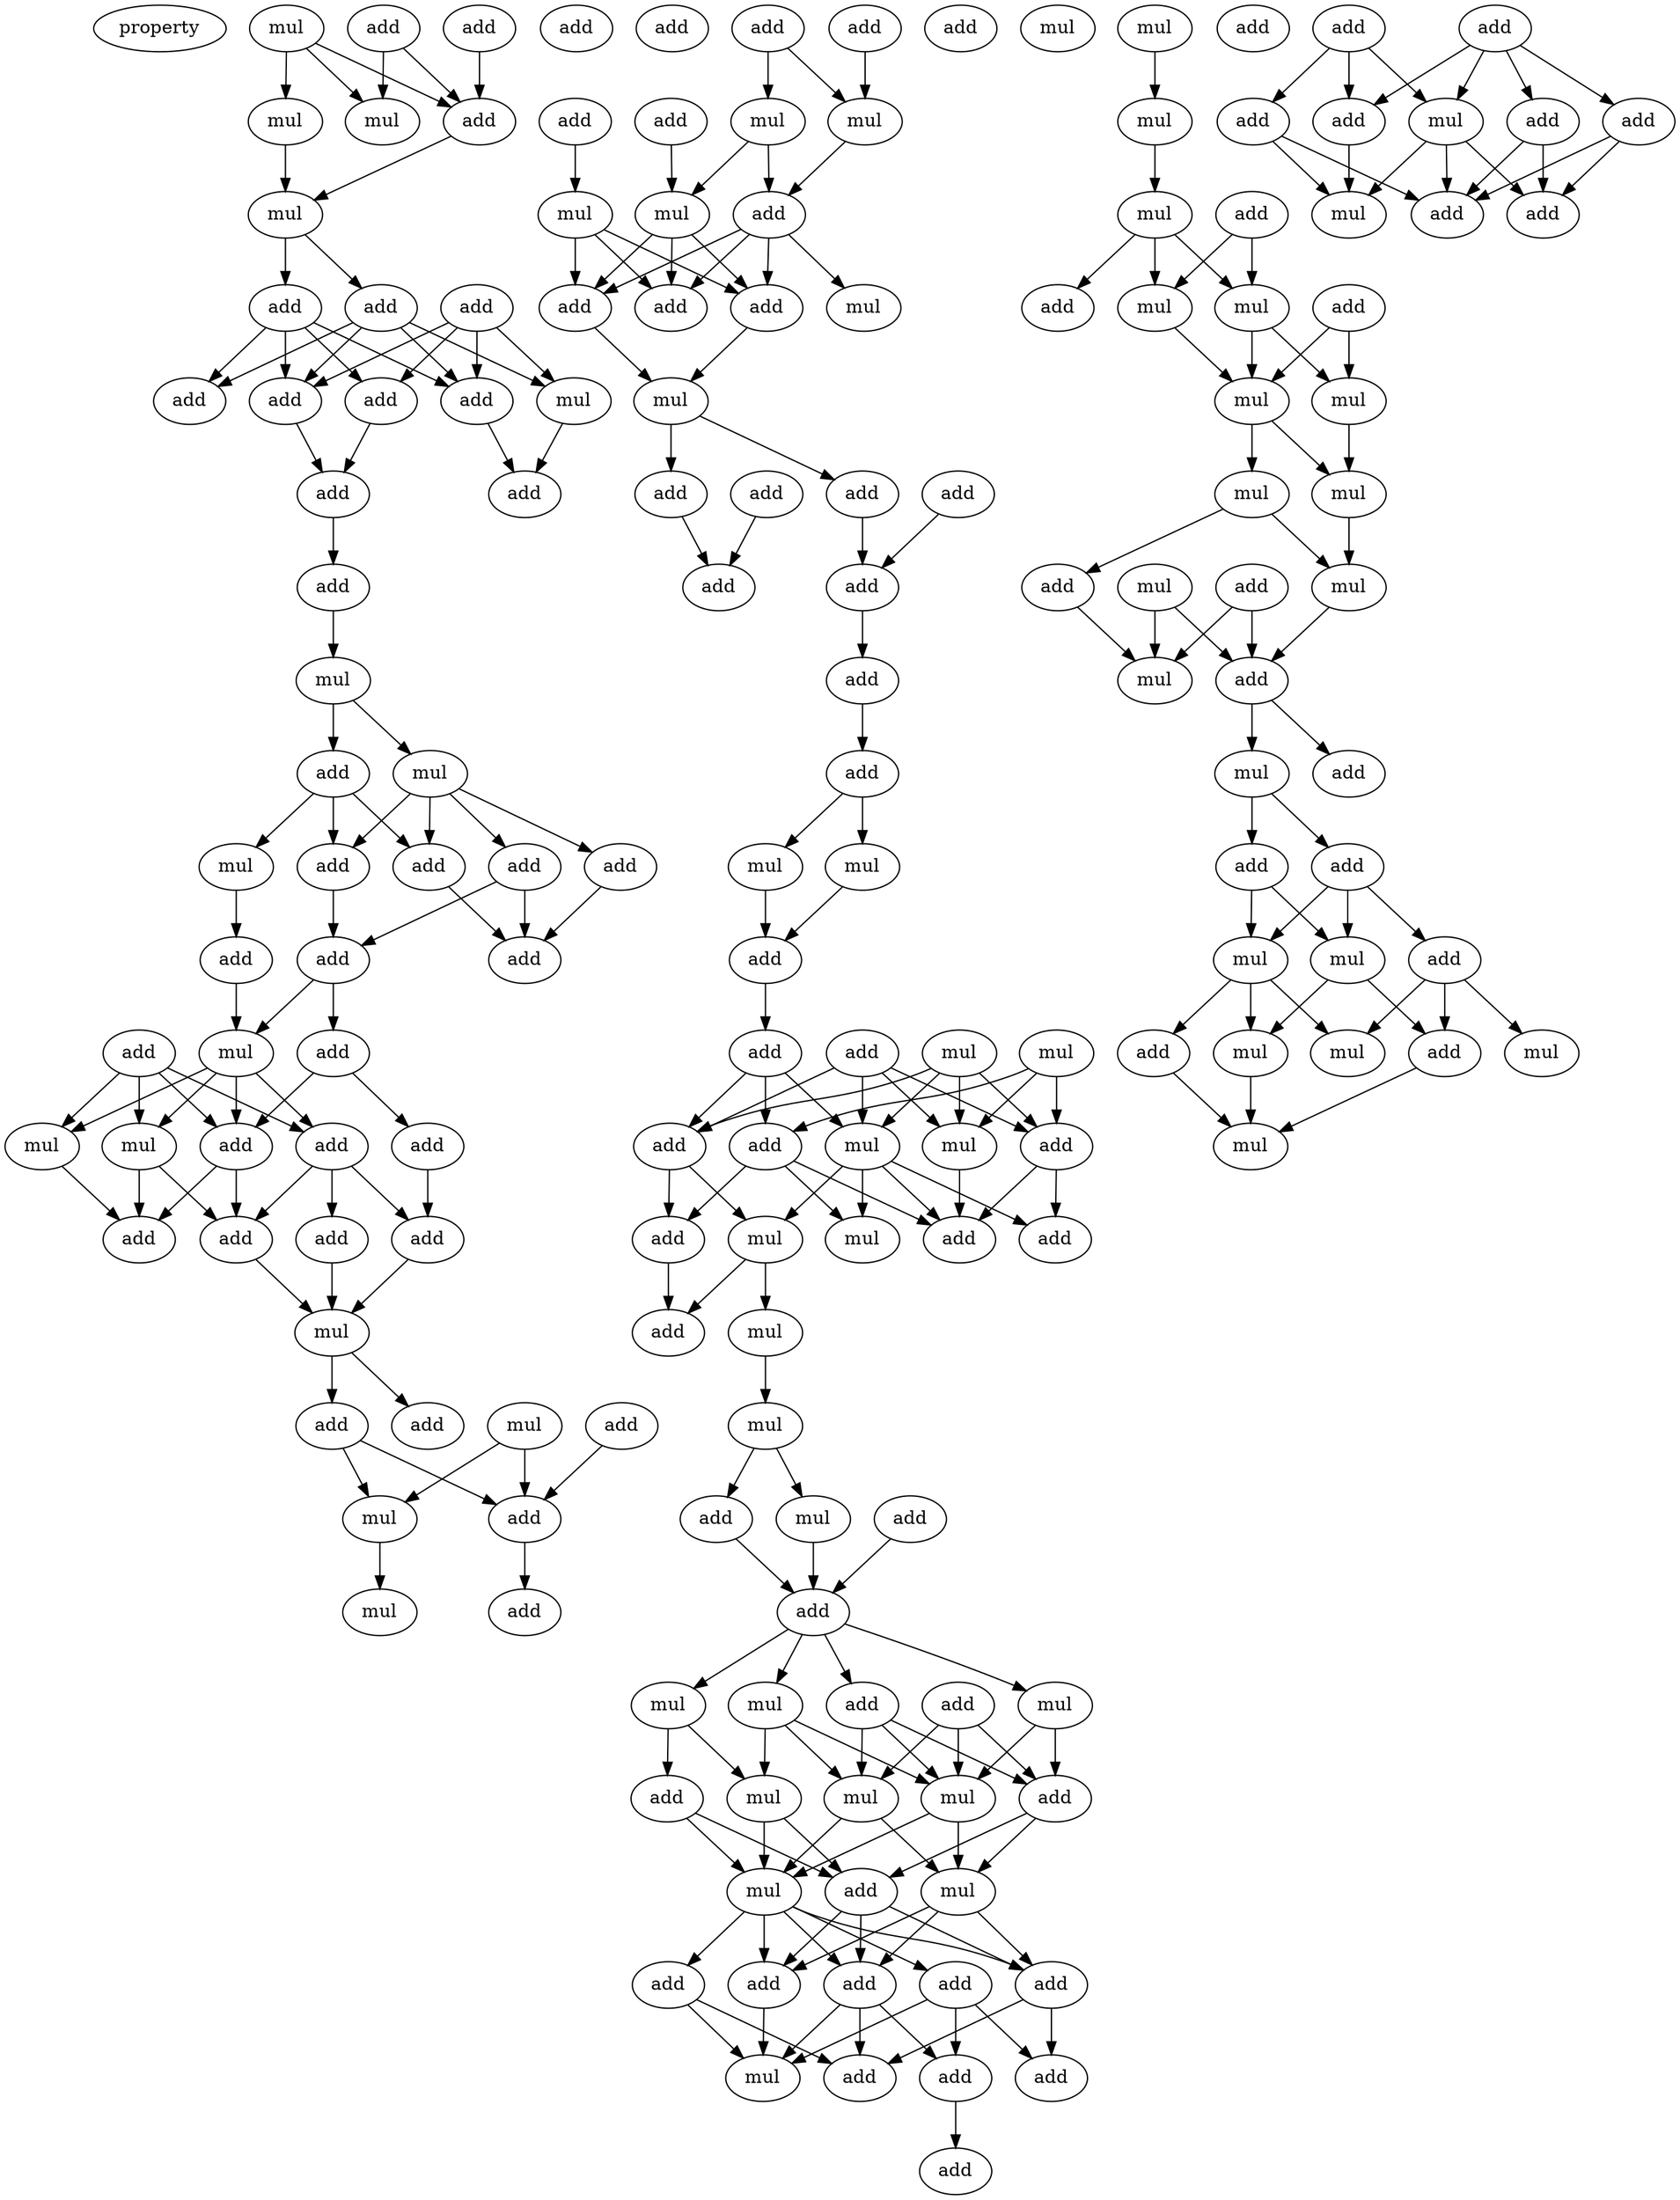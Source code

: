 digraph {
    node [fontcolor=black]
    property [mul=2,lf=1.2]
    0 [ label = mul ];
    1 [ label = add ];
    2 [ label = add ];
    3 [ label = mul ];
    4 [ label = add ];
    5 [ label = mul ];
    6 [ label = mul ];
    7 [ label = add ];
    8 [ label = add ];
    9 [ label = add ];
    10 [ label = add ];
    11 [ label = add ];
    12 [ label = add ];
    13 [ label = mul ];
    14 [ label = add ];
    15 [ label = add ];
    16 [ label = add ];
    17 [ label = add ];
    18 [ label = mul ];
    19 [ label = mul ];
    20 [ label = add ];
    21 [ label = mul ];
    22 [ label = add ];
    23 [ label = add ];
    24 [ label = add ];
    25 [ label = add ];
    26 [ label = add ];
    27 [ label = add ];
    28 [ label = add ];
    29 [ label = add ];
    30 [ label = mul ];
    31 [ label = add ];
    32 [ label = add ];
    33 [ label = mul ];
    34 [ label = mul ];
    35 [ label = add ];
    36 [ label = add ];
    37 [ label = add ];
    38 [ label = add ];
    39 [ label = add ];
    40 [ label = add ];
    41 [ label = mul ];
    42 [ label = add ];
    43 [ label = add ];
    44 [ label = mul ];
    45 [ label = add ];
    46 [ label = add ];
    47 [ label = mul ];
    48 [ label = add ];
    49 [ label = add ];
    50 [ label = mul ];
    51 [ label = add ];
    52 [ label = add ];
    53 [ label = add ];
    54 [ label = mul ];
    55 [ label = add ];
    56 [ label = mul ];
    57 [ label = add ];
    58 [ label = mul ];
    59 [ label = mul ];
    60 [ label = add ];
    61 [ label = add ];
    62 [ label = add ];
    63 [ label = mul ];
    64 [ label = add ];
    65 [ label = mul ];
    66 [ label = add ];
    67 [ label = add ];
    68 [ label = add ];
    69 [ label = add ];
    70 [ label = add ];
    71 [ label = add ];
    72 [ label = add ];
    73 [ label = add ];
    74 [ label = add ];
    75 [ label = mul ];
    76 [ label = mul ];
    77 [ label = mul ];
    78 [ label = add ];
    79 [ label = add ];
    80 [ label = mul ];
    81 [ label = mul ];
    82 [ label = add ];
    83 [ label = add ];
    84 [ label = add ];
    85 [ label = mul ];
    86 [ label = mul ];
    87 [ label = add ];
    88 [ label = add ];
    89 [ label = mul ];
    90 [ label = mul ];
    91 [ label = add ];
    92 [ label = add ];
    93 [ label = add ];
    94 [ label = mul ];
    95 [ label = mul ];
    96 [ label = mul ];
    97 [ label = add ];
    98 [ label = add ];
    99 [ label = add ];
    100 [ label = mul ];
    101 [ label = mul ];
    102 [ label = add ];
    103 [ label = mul ];
    104 [ label = add ];
    105 [ label = mul ];
    106 [ label = mul ];
    107 [ label = add ];
    108 [ label = add ];
    109 [ label = mul ];
    110 [ label = mul ];
    111 [ label = mul ];
    112 [ label = add ];
    113 [ label = add ];
    114 [ label = add ];
    115 [ label = add ];
    116 [ label = add ];
    117 [ label = add ];
    118 [ label = add ];
    119 [ label = mul ];
    120 [ label = add ];
    121 [ label = add ];
    122 [ label = add ];
    123 [ label = mul ];
    124 [ label = mul ];
    125 [ label = add ];
    126 [ label = mul ];
    127 [ label = add ];
    128 [ label = mul ];
    129 [ label = mul ];
    130 [ label = add ];
    131 [ label = add ];
    132 [ label = mul ];
    133 [ label = mul ];
    134 [ label = mul ];
    135 [ label = mul ];
    136 [ label = mul ];
    137 [ label = add ];
    138 [ label = add ];
    139 [ label = mul ];
    140 [ label = add ];
    141 [ label = mul ];
    142 [ label = mul ];
    143 [ label = add ];
    144 [ label = add ];
    145 [ label = add ];
    146 [ label = mul ];
    147 [ label = add ];
    148 [ label = mul ];
    149 [ label = mul ];
    150 [ label = add ];
    151 [ label = mul ];
    152 [ label = add ];
    153 [ label = mul ];
    154 [ label = mul ];
    155 [ label = add ];
    156 [ label = add ];
    157 [ label = add ];
    158 [ label = add ];
    159 [ label = mul ];
    160 [ label = add ];
    161 [ label = add ];
    162 [ label = add ];
    163 [ label = mul ];
    164 [ label = add ];
    0 -> 3 [ name = 0 ];
    0 -> 4 [ name = 1 ];
    0 -> 5 [ name = 2 ];
    1 -> 3 [ name = 3 ];
    1 -> 4 [ name = 4 ];
    2 -> 4 [ name = 5 ];
    4 -> 6 [ name = 6 ];
    5 -> 6 [ name = 7 ];
    6 -> 7 [ name = 8 ];
    6 -> 8 [ name = 9 ];
    7 -> 10 [ name = 10 ];
    7 -> 12 [ name = 11 ];
    7 -> 13 [ name = 12 ];
    7 -> 14 [ name = 13 ];
    8 -> 10 [ name = 14 ];
    8 -> 11 [ name = 15 ];
    8 -> 12 [ name = 16 ];
    8 -> 14 [ name = 17 ];
    9 -> 10 [ name = 18 ];
    9 -> 11 [ name = 19 ];
    9 -> 13 [ name = 20 ];
    9 -> 14 [ name = 21 ];
    10 -> 15 [ name = 22 ];
    11 -> 15 [ name = 23 ];
    13 -> 16 [ name = 24 ];
    14 -> 16 [ name = 25 ];
    15 -> 17 [ name = 26 ];
    17 -> 18 [ name = 27 ];
    18 -> 19 [ name = 28 ];
    18 -> 20 [ name = 29 ];
    19 -> 22 [ name = 30 ];
    19 -> 23 [ name = 31 ];
    19 -> 24 [ name = 32 ];
    19 -> 25 [ name = 33 ];
    20 -> 21 [ name = 34 ];
    20 -> 22 [ name = 35 ];
    20 -> 23 [ name = 36 ];
    21 -> 26 [ name = 37 ];
    22 -> 27 [ name = 38 ];
    23 -> 28 [ name = 39 ];
    24 -> 28 [ name = 40 ];
    25 -> 27 [ name = 41 ];
    25 -> 28 [ name = 42 ];
    26 -> 30 [ name = 43 ];
    27 -> 30 [ name = 44 ];
    27 -> 31 [ name = 45 ];
    29 -> 33 [ name = 46 ];
    29 -> 34 [ name = 47 ];
    29 -> 35 [ name = 48 ];
    29 -> 36 [ name = 49 ];
    30 -> 33 [ name = 50 ];
    30 -> 34 [ name = 51 ];
    30 -> 35 [ name = 52 ];
    30 -> 36 [ name = 53 ];
    31 -> 32 [ name = 54 ];
    31 -> 36 [ name = 55 ];
    32 -> 37 [ name = 56 ];
    33 -> 39 [ name = 57 ];
    33 -> 40 [ name = 58 ];
    34 -> 40 [ name = 59 ];
    35 -> 37 [ name = 60 ];
    35 -> 38 [ name = 61 ];
    35 -> 39 [ name = 62 ];
    36 -> 39 [ name = 63 ];
    36 -> 40 [ name = 64 ];
    37 -> 41 [ name = 65 ];
    38 -> 41 [ name = 66 ];
    39 -> 41 [ name = 67 ];
    41 -> 42 [ name = 68 ];
    41 -> 45 [ name = 69 ];
    42 -> 46 [ name = 70 ];
    42 -> 47 [ name = 71 ];
    43 -> 46 [ name = 72 ];
    44 -> 46 [ name = 73 ];
    44 -> 47 [ name = 74 ];
    46 -> 49 [ name = 75 ];
    47 -> 50 [ name = 76 ];
    52 -> 54 [ name = 77 ];
    53 -> 54 [ name = 78 ];
    53 -> 56 [ name = 79 ];
    54 -> 60 [ name = 80 ];
    55 -> 59 [ name = 81 ];
    56 -> 58 [ name = 82 ];
    56 -> 60 [ name = 83 ];
    57 -> 58 [ name = 84 ];
    58 -> 61 [ name = 85 ];
    58 -> 62 [ name = 86 ];
    58 -> 64 [ name = 87 ];
    59 -> 61 [ name = 88 ];
    59 -> 62 [ name = 89 ];
    59 -> 64 [ name = 90 ];
    60 -> 61 [ name = 91 ];
    60 -> 62 [ name = 92 ];
    60 -> 63 [ name = 93 ];
    60 -> 64 [ name = 94 ];
    62 -> 65 [ name = 95 ];
    64 -> 65 [ name = 96 ];
    65 -> 66 [ name = 97 ];
    65 -> 69 [ name = 98 ];
    66 -> 70 [ name = 99 ];
    67 -> 70 [ name = 100 ];
    68 -> 71 [ name = 101 ];
    69 -> 71 [ name = 102 ];
    71 -> 72 [ name = 103 ];
    72 -> 74 [ name = 104 ];
    74 -> 75 [ name = 105 ];
    74 -> 76 [ name = 106 ];
    75 -> 78 [ name = 107 ];
    76 -> 78 [ name = 108 ];
    78 -> 82 [ name = 109 ];
    79 -> 83 [ name = 110 ];
    79 -> 84 [ name = 111 ];
    79 -> 85 [ name = 112 ];
    79 -> 86 [ name = 113 ];
    80 -> 83 [ name = 114 ];
    80 -> 84 [ name = 115 ];
    80 -> 85 [ name = 116 ];
    80 -> 86 [ name = 117 ];
    81 -> 83 [ name = 118 ];
    81 -> 85 [ name = 119 ];
    81 -> 87 [ name = 120 ];
    82 -> 84 [ name = 121 ];
    82 -> 86 [ name = 122 ];
    82 -> 87 [ name = 123 ];
    83 -> 91 [ name = 124 ];
    83 -> 92 [ name = 125 ];
    84 -> 88 [ name = 126 ];
    84 -> 89 [ name = 127 ];
    85 -> 92 [ name = 128 ];
    86 -> 89 [ name = 129 ];
    86 -> 90 [ name = 130 ];
    86 -> 91 [ name = 131 ];
    86 -> 92 [ name = 132 ];
    87 -> 88 [ name = 133 ];
    87 -> 90 [ name = 134 ];
    87 -> 92 [ name = 135 ];
    88 -> 93 [ name = 136 ];
    89 -> 93 [ name = 137 ];
    89 -> 94 [ name = 138 ];
    94 -> 95 [ name = 139 ];
    95 -> 96 [ name = 140 ];
    95 -> 97 [ name = 141 ];
    96 -> 99 [ name = 142 ];
    97 -> 99 [ name = 143 ];
    98 -> 99 [ name = 144 ];
    99 -> 100 [ name = 145 ];
    99 -> 101 [ name = 146 ];
    99 -> 103 [ name = 147 ];
    99 -> 104 [ name = 148 ];
    100 -> 105 [ name = 149 ];
    100 -> 106 [ name = 150 ];
    100 -> 109 [ name = 151 ];
    101 -> 106 [ name = 152 ];
    101 -> 108 [ name = 153 ];
    102 -> 105 [ name = 154 ];
    102 -> 107 [ name = 155 ];
    102 -> 109 [ name = 156 ];
    103 -> 105 [ name = 157 ];
    103 -> 107 [ name = 158 ];
    104 -> 105 [ name = 159 ];
    104 -> 107 [ name = 160 ];
    104 -> 109 [ name = 161 ];
    105 -> 110 [ name = 162 ];
    105 -> 111 [ name = 163 ];
    106 -> 110 [ name = 164 ];
    106 -> 112 [ name = 165 ];
    107 -> 111 [ name = 166 ];
    107 -> 112 [ name = 167 ];
    108 -> 110 [ name = 168 ];
    108 -> 112 [ name = 169 ];
    109 -> 110 [ name = 170 ];
    109 -> 111 [ name = 171 ];
    110 -> 113 [ name = 172 ];
    110 -> 114 [ name = 173 ];
    110 -> 115 [ name = 174 ];
    110 -> 116 [ name = 175 ];
    110 -> 117 [ name = 176 ];
    111 -> 114 [ name = 177 ];
    111 -> 116 [ name = 178 ];
    111 -> 117 [ name = 179 ];
    112 -> 114 [ name = 180 ];
    112 -> 116 [ name = 181 ];
    112 -> 117 [ name = 182 ];
    113 -> 118 [ name = 183 ];
    113 -> 119 [ name = 184 ];
    114 -> 118 [ name = 185 ];
    114 -> 119 [ name = 186 ];
    114 -> 120 [ name = 187 ];
    115 -> 119 [ name = 188 ];
    115 -> 120 [ name = 189 ];
    115 -> 121 [ name = 190 ];
    116 -> 119 [ name = 191 ];
    117 -> 118 [ name = 192 ];
    117 -> 121 [ name = 193 ];
    120 -> 122 [ name = 194 ];
    123 -> 124 [ name = 195 ];
    124 -> 126 [ name = 196 ];
    125 -> 128 [ name = 197 ];
    125 -> 129 [ name = 198 ];
    126 -> 127 [ name = 199 ];
    126 -> 128 [ name = 200 ];
    126 -> 129 [ name = 201 ];
    128 -> 132 [ name = 202 ];
    129 -> 132 [ name = 203 ];
    129 -> 133 [ name = 204 ];
    131 -> 132 [ name = 205 ];
    131 -> 133 [ name = 206 ];
    132 -> 134 [ name = 207 ];
    132 -> 135 [ name = 208 ];
    133 -> 134 [ name = 209 ];
    134 -> 139 [ name = 210 ];
    135 -> 138 [ name = 211 ];
    135 -> 139 [ name = 212 ];
    136 -> 140 [ name = 213 ];
    136 -> 141 [ name = 214 ];
    137 -> 140 [ name = 215 ];
    137 -> 141 [ name = 216 ];
    138 -> 141 [ name = 217 ];
    139 -> 140 [ name = 218 ];
    140 -> 142 [ name = 219 ];
    140 -> 143 [ name = 220 ];
    142 -> 144 [ name = 221 ];
    142 -> 145 [ name = 222 ];
    144 -> 146 [ name = 223 ];
    144 -> 148 [ name = 224 ];
    145 -> 146 [ name = 225 ];
    145 -> 147 [ name = 226 ];
    145 -> 148 [ name = 227 ];
    146 -> 150 [ name = 228 ];
    146 -> 151 [ name = 229 ];
    146 -> 153 [ name = 230 ];
    147 -> 149 [ name = 231 ];
    147 -> 151 [ name = 232 ];
    147 -> 152 [ name = 233 ];
    148 -> 152 [ name = 234 ];
    148 -> 153 [ name = 235 ];
    150 -> 154 [ name = 236 ];
    152 -> 154 [ name = 237 ];
    153 -> 154 [ name = 238 ];
    155 -> 157 [ name = 239 ];
    155 -> 158 [ name = 240 ];
    155 -> 159 [ name = 241 ];
    156 -> 158 [ name = 242 ];
    156 -> 159 [ name = 243 ];
    156 -> 160 [ name = 244 ];
    156 -> 161 [ name = 245 ];
    157 -> 162 [ name = 246 ];
    157 -> 163 [ name = 247 ];
    158 -> 163 [ name = 248 ];
    159 -> 162 [ name = 249 ];
    159 -> 163 [ name = 250 ];
    159 -> 164 [ name = 251 ];
    160 -> 162 [ name = 252 ];
    160 -> 164 [ name = 253 ];
    161 -> 162 [ name = 254 ];
    161 -> 164 [ name = 255 ];
}

